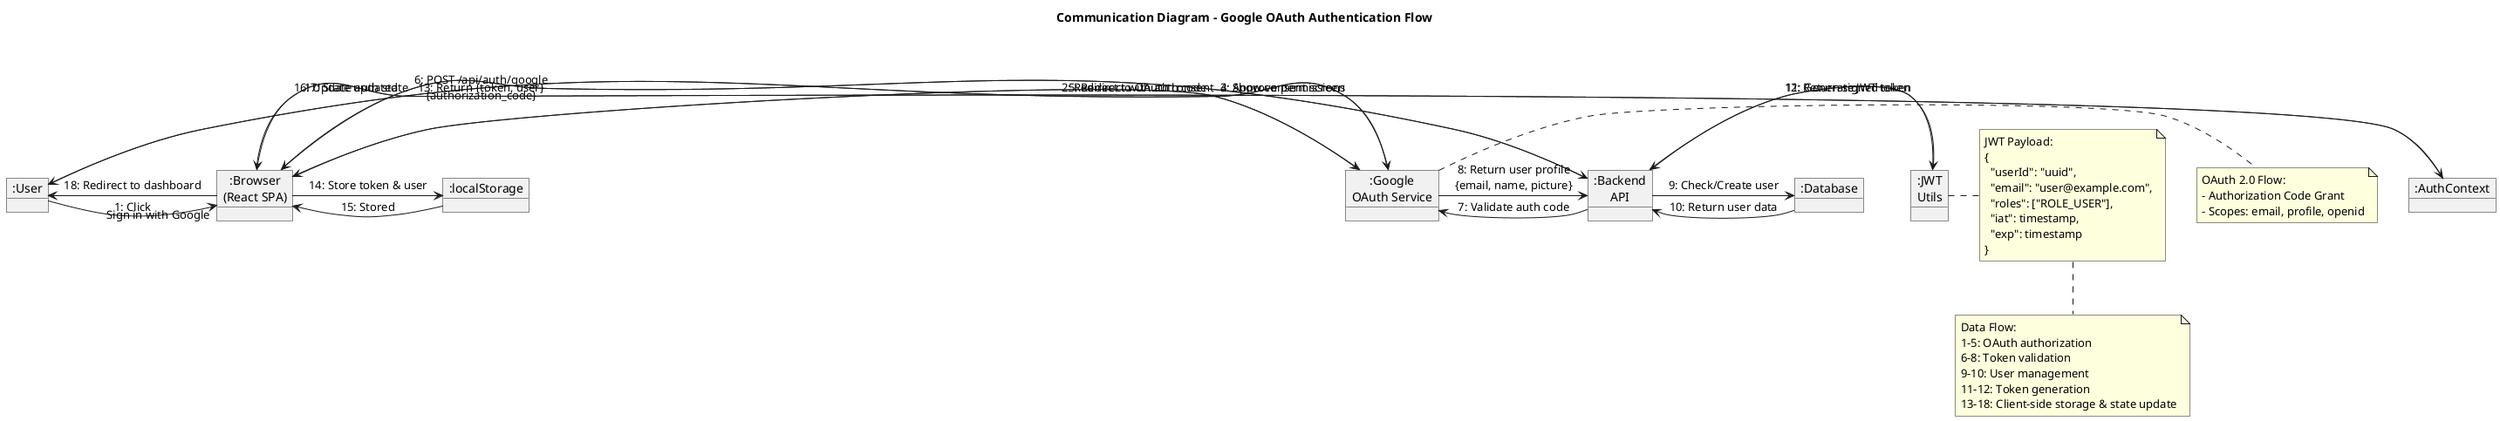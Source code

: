 @startuml Communication Diagram - User Authentication
title Communication Diagram - Google OAuth Authentication Flow

object ":User" as user
object ":Browser\n(React SPA)" as browser
object ":AuthContext" as authcontext
object ":Google\nOAuth Service" as google
object ":Backend\nAPI" as backend
object ":JWT\nUtils" as jwt
object ":localStorage" as storage
object ":Database" as db

user -> browser : 1: Click "Sign in with Google"
browser -> google : 2: Redirect to OAuth consent
google -> user : 3: Show consent screen
user -> google : 4: Approve permissions
google -> browser : 5: Redirect with auth code
browser -> backend : 6: POST /api/auth/google\n{authorization_code}
backend -> google : 7: Validate auth code
google -> backend : 8: Return user profile\n{email, name, picture}
backend -> db : 9: Check/Create user
db -> backend : 10: Return user data
backend -> jwt : 11: Generate JWT token
jwt -> backend : 12: Return signed token
backend -> browser : 13: Return {token, user}
browser -> storage : 14: Store token & user
storage -> browser : 15: Stored
browser -> authcontext : 16: Update auth state
authcontext -> browser : 17: State updated
browser -> user : 18: Redirect to dashboard

note right of google
    OAuth 2.0 Flow:
    - Authorization Code Grant
    - Scopes: email, profile, openid
end note

note right of jwt
    JWT Payload:
    {
      "userId": "uuid",
      "email": "user@example.com",
      "roles": ["ROLE_USER"],
      "iat": timestamp,
      "exp": timestamp
    }
end note

note bottom
    Data Flow:
    1-5: OAuth authorization
    6-8: Token validation
    9-10: User management
    11-12: Token generation
    13-18: Client-side storage & state update
end note

@enduml
